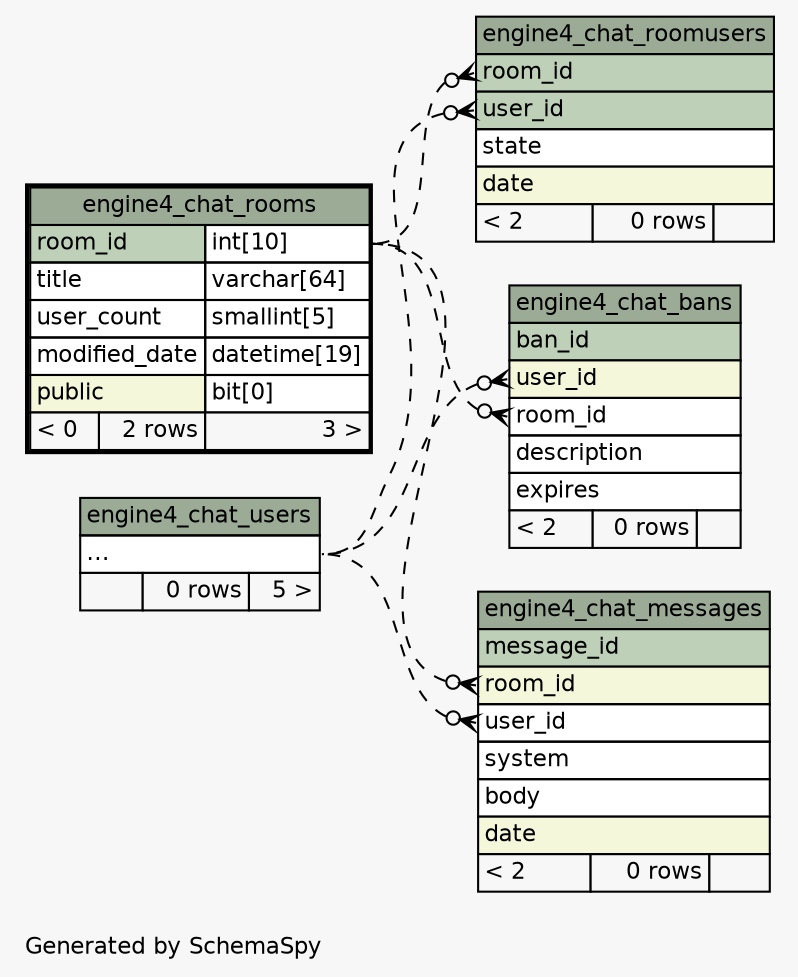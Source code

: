 // dot 2.38.0 on Windows 10 10.0
// SchemaSpy rev 590
digraph "impliedTwoDegreesRelationshipsDiagram" {
  graph [
    rankdir="RL"
    bgcolor="#f7f7f7"
    label="\nGenerated by SchemaSpy"
    labeljust="l"
    nodesep="0.18"
    ranksep="0.46"
    fontname="Helvetica"
    fontsize="11"
  ];
  node [
    fontname="Helvetica"
    fontsize="11"
    shape="plaintext"
  ];
  edge [
    arrowsize="0.8"
  ];
  "engine4_chat_bans":"room_id":w -> "engine4_chat_rooms":"room_id.type":e [arrowhead=none dir=back arrowtail=crowodot style=dashed];
  "engine4_chat_bans":"user_id":w -> "engine4_chat_users":"elipses":e [arrowhead=none dir=back arrowtail=crowodot style=dashed];
  "engine4_chat_messages":"room_id":w -> "engine4_chat_rooms":"room_id.type":e [arrowhead=none dir=back arrowtail=crowodot style=dashed];
  "engine4_chat_messages":"user_id":w -> "engine4_chat_users":"elipses":e [arrowhead=none dir=back arrowtail=crowodot style=dashed];
  "engine4_chat_roomusers":"room_id":w -> "engine4_chat_rooms":"room_id.type":e [arrowhead=none dir=back arrowtail=crowodot style=dashed];
  "engine4_chat_roomusers":"user_id":w -> "engine4_chat_users":"elipses":e [arrowhead=none dir=back arrowtail=crowodot style=dashed];
  "engine4_chat_bans" [
    label=<
    <TABLE BORDER="0" CELLBORDER="1" CELLSPACING="0" BGCOLOR="#ffffff">
      <TR><TD COLSPAN="3" BGCOLOR="#9bab96" ALIGN="CENTER">engine4_chat_bans</TD></TR>
      <TR><TD PORT="ban_id" COLSPAN="3" BGCOLOR="#bed1b8" ALIGN="LEFT">ban_id</TD></TR>
      <TR><TD PORT="user_id" COLSPAN="3" BGCOLOR="#f4f7da" ALIGN="LEFT">user_id</TD></TR>
      <TR><TD PORT="room_id" COLSPAN="3" ALIGN="LEFT">room_id</TD></TR>
      <TR><TD PORT="description" COLSPAN="3" ALIGN="LEFT">description</TD></TR>
      <TR><TD PORT="expires" COLSPAN="3" ALIGN="LEFT">expires</TD></TR>
      <TR><TD ALIGN="LEFT" BGCOLOR="#f7f7f7">&lt; 2</TD><TD ALIGN="RIGHT" BGCOLOR="#f7f7f7">0 rows</TD><TD ALIGN="RIGHT" BGCOLOR="#f7f7f7">  </TD></TR>
    </TABLE>>
    URL="engine4_chat_bans.html"
    tooltip="engine4_chat_bans"
  ];
  "engine4_chat_messages" [
    label=<
    <TABLE BORDER="0" CELLBORDER="1" CELLSPACING="0" BGCOLOR="#ffffff">
      <TR><TD COLSPAN="3" BGCOLOR="#9bab96" ALIGN="CENTER">engine4_chat_messages</TD></TR>
      <TR><TD PORT="message_id" COLSPAN="3" BGCOLOR="#bed1b8" ALIGN="LEFT">message_id</TD></TR>
      <TR><TD PORT="room_id" COLSPAN="3" BGCOLOR="#f4f7da" ALIGN="LEFT">room_id</TD></TR>
      <TR><TD PORT="user_id" COLSPAN="3" ALIGN="LEFT">user_id</TD></TR>
      <TR><TD PORT="system" COLSPAN="3" ALIGN="LEFT">system</TD></TR>
      <TR><TD PORT="body" COLSPAN="3" ALIGN="LEFT">body</TD></TR>
      <TR><TD PORT="date" COLSPAN="3" BGCOLOR="#f4f7da" ALIGN="LEFT">date</TD></TR>
      <TR><TD ALIGN="LEFT" BGCOLOR="#f7f7f7">&lt; 2</TD><TD ALIGN="RIGHT" BGCOLOR="#f7f7f7">0 rows</TD><TD ALIGN="RIGHT" BGCOLOR="#f7f7f7">  </TD></TR>
    </TABLE>>
    URL="engine4_chat_messages.html"
    tooltip="engine4_chat_messages"
  ];
  "engine4_chat_rooms" [
    label=<
    <TABLE BORDER="2" CELLBORDER="1" CELLSPACING="0" BGCOLOR="#ffffff">
      <TR><TD COLSPAN="3" BGCOLOR="#9bab96" ALIGN="CENTER">engine4_chat_rooms</TD></TR>
      <TR><TD PORT="room_id" COLSPAN="2" BGCOLOR="#bed1b8" ALIGN="LEFT">room_id</TD><TD PORT="room_id.type" ALIGN="LEFT">int[10]</TD></TR>
      <TR><TD PORT="title" COLSPAN="2" ALIGN="LEFT">title</TD><TD PORT="title.type" ALIGN="LEFT">varchar[64]</TD></TR>
      <TR><TD PORT="user_count" COLSPAN="2" ALIGN="LEFT">user_count</TD><TD PORT="user_count.type" ALIGN="LEFT">smallint[5]</TD></TR>
      <TR><TD PORT="modified_date" COLSPAN="2" ALIGN="LEFT">modified_date</TD><TD PORT="modified_date.type" ALIGN="LEFT">datetime[19]</TD></TR>
      <TR><TD PORT="public" COLSPAN="2" BGCOLOR="#f4f7da" ALIGN="LEFT">public</TD><TD PORT="public.type" ALIGN="LEFT">bit[0]</TD></TR>
      <TR><TD ALIGN="LEFT" BGCOLOR="#f7f7f7">&lt; 0</TD><TD ALIGN="RIGHT" BGCOLOR="#f7f7f7">2 rows</TD><TD ALIGN="RIGHT" BGCOLOR="#f7f7f7">3 &gt;</TD></TR>
    </TABLE>>
    URL="engine4_chat_rooms.html"
    tooltip="engine4_chat_rooms"
  ];
  "engine4_chat_roomusers" [
    label=<
    <TABLE BORDER="0" CELLBORDER="1" CELLSPACING="0" BGCOLOR="#ffffff">
      <TR><TD COLSPAN="3" BGCOLOR="#9bab96" ALIGN="CENTER">engine4_chat_roomusers</TD></TR>
      <TR><TD PORT="room_id" COLSPAN="3" BGCOLOR="#bed1b8" ALIGN="LEFT">room_id</TD></TR>
      <TR><TD PORT="user_id" COLSPAN="3" BGCOLOR="#bed1b8" ALIGN="LEFT">user_id</TD></TR>
      <TR><TD PORT="state" COLSPAN="3" ALIGN="LEFT">state</TD></TR>
      <TR><TD PORT="date" COLSPAN="3" BGCOLOR="#f4f7da" ALIGN="LEFT">date</TD></TR>
      <TR><TD ALIGN="LEFT" BGCOLOR="#f7f7f7">&lt; 2</TD><TD ALIGN="RIGHT" BGCOLOR="#f7f7f7">0 rows</TD><TD ALIGN="RIGHT" BGCOLOR="#f7f7f7">  </TD></TR>
    </TABLE>>
    URL="engine4_chat_roomusers.html"
    tooltip="engine4_chat_roomusers"
  ];
  "engine4_chat_users" [
    label=<
    <TABLE BORDER="0" CELLBORDER="1" CELLSPACING="0" BGCOLOR="#ffffff">
      <TR><TD COLSPAN="3" BGCOLOR="#9bab96" ALIGN="CENTER">engine4_chat_users</TD></TR>
      <TR><TD PORT="elipses" COLSPAN="3" ALIGN="LEFT">...</TD></TR>
      <TR><TD ALIGN="LEFT" BGCOLOR="#f7f7f7">  </TD><TD ALIGN="RIGHT" BGCOLOR="#f7f7f7">0 rows</TD><TD ALIGN="RIGHT" BGCOLOR="#f7f7f7">5 &gt;</TD></TR>
    </TABLE>>
    URL="engine4_chat_users.html"
    tooltip="engine4_chat_users"
  ];
}
